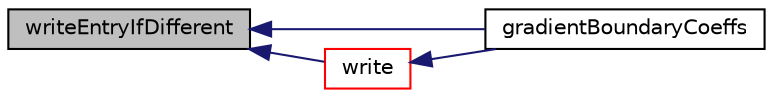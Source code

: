 digraph "writeEntryIfDifferent"
{
  bgcolor="transparent";
  edge [fontname="Helvetica",fontsize="10",labelfontname="Helvetica",labelfontsize="10"];
  node [fontname="Helvetica",fontsize="10",shape=record];
  rankdir="LR";
  Node3011 [label="writeEntryIfDifferent",height=0.2,width=0.4,color="black", fillcolor="grey75", style="filled", fontcolor="black"];
  Node3011 -> Node3012 [dir="back",color="midnightblue",fontsize="10",style="solid",fontname="Helvetica"];
  Node3012 [label="gradientBoundaryCoeffs",height=0.2,width=0.4,color="black",URL="$a23169.html#ac7b65e2f43671830c727efe609613877",tooltip="Return the matrix source coefficients corresponding to the. "];
  Node3011 -> Node3013 [dir="back",color="midnightblue",fontsize="10",style="solid",fontname="Helvetica"];
  Node3013 [label="write",height=0.2,width=0.4,color="red",URL="$a23169.html#a293fdfec8bdfbd5c3913ab4c9f3454ff",tooltip="Write. "];
  Node3013 -> Node3012 [dir="back",color="midnightblue",fontsize="10",style="solid",fontname="Helvetica"];
}
